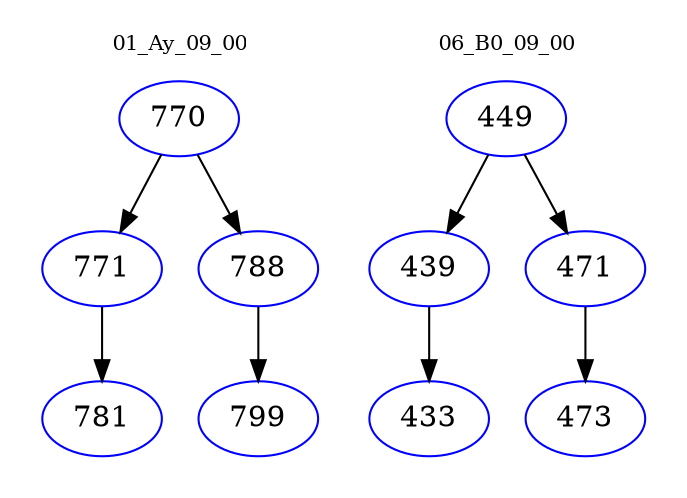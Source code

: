 digraph{
subgraph cluster_0 {
color = white
label = "01_Ay_09_00";
fontsize=10;
T0_770 [label="770", color="blue"]
T0_770 -> T0_771 [color="black"]
T0_771 [label="771", color="blue"]
T0_771 -> T0_781 [color="black"]
T0_781 [label="781", color="blue"]
T0_770 -> T0_788 [color="black"]
T0_788 [label="788", color="blue"]
T0_788 -> T0_799 [color="black"]
T0_799 [label="799", color="blue"]
}
subgraph cluster_1 {
color = white
label = "06_B0_09_00";
fontsize=10;
T1_449 [label="449", color="blue"]
T1_449 -> T1_439 [color="black"]
T1_439 [label="439", color="blue"]
T1_439 -> T1_433 [color="black"]
T1_433 [label="433", color="blue"]
T1_449 -> T1_471 [color="black"]
T1_471 [label="471", color="blue"]
T1_471 -> T1_473 [color="black"]
T1_473 [label="473", color="blue"]
}
}
